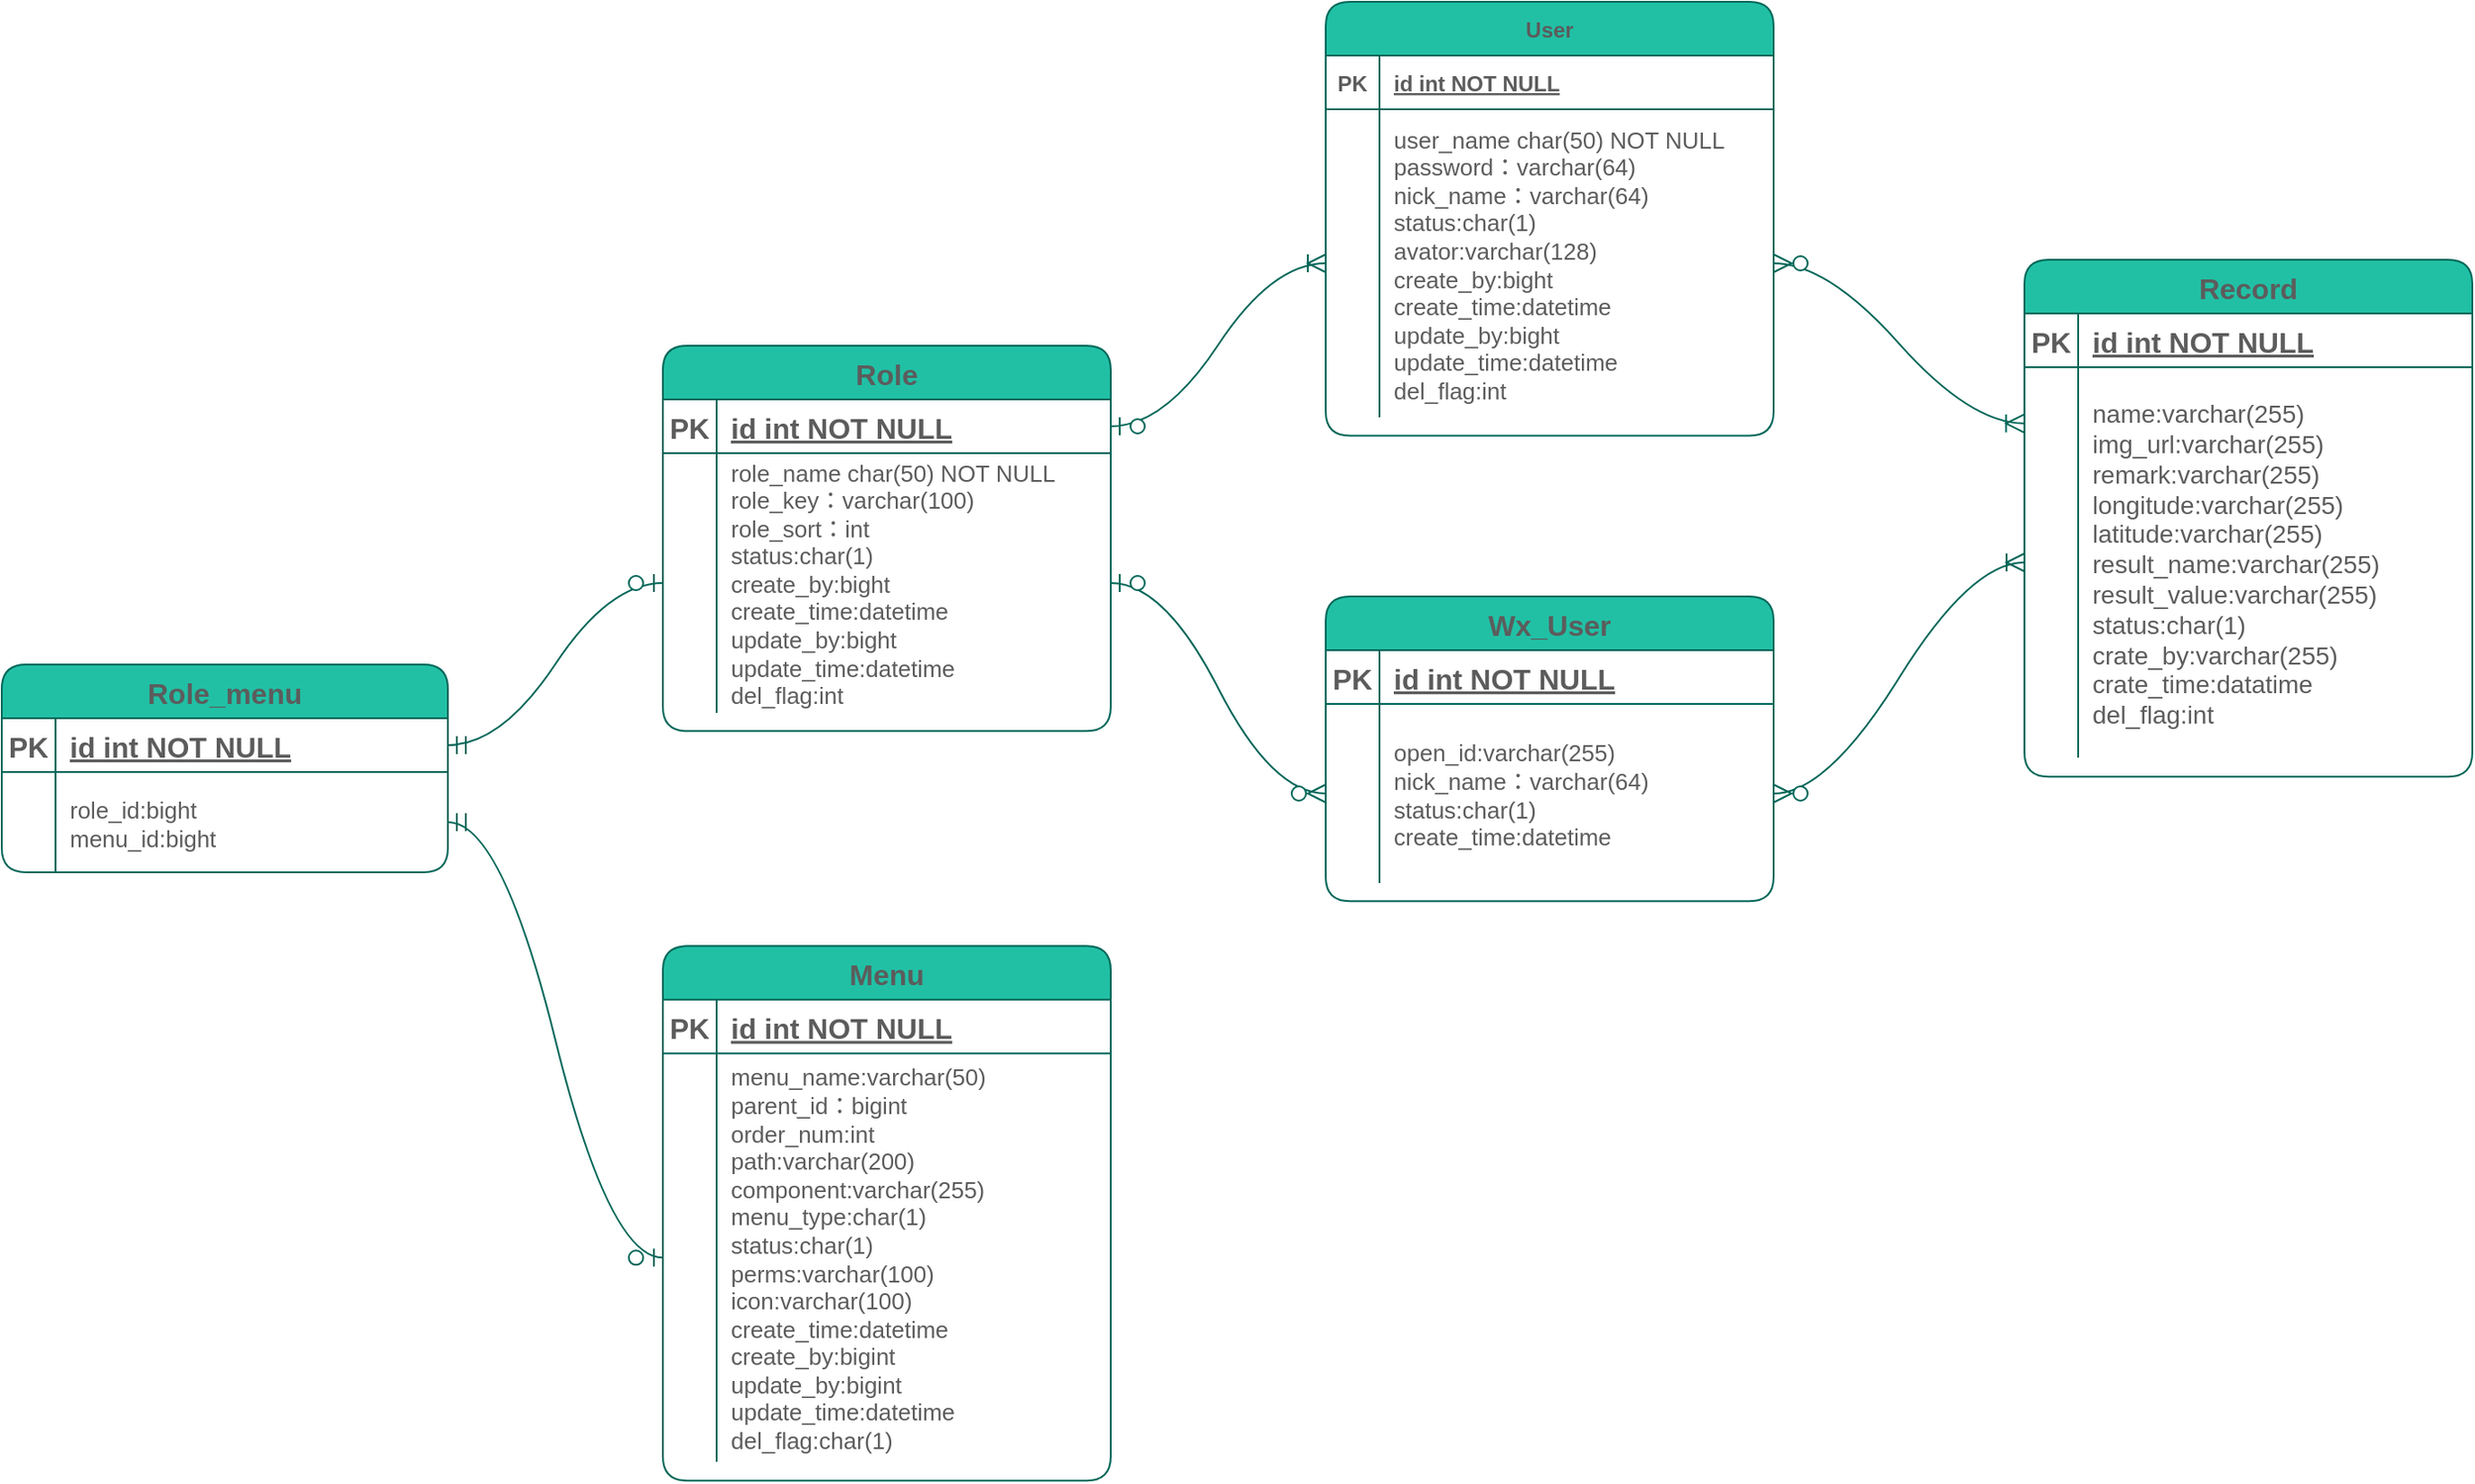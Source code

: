 <mxfile version="21.2.1" type="device">
  <diagram id="R2lEEEUBdFMjLlhIrx00" name="Page-1">
    <mxGraphModel dx="1850" dy="671" grid="0" gridSize="10" guides="1" tooltips="1" connect="1" arrows="1" fold="1" page="0" pageScale="1" pageWidth="850" pageHeight="1100" math="0" shadow="0" extFonts="Permanent Marker^https://fonts.googleapis.com/css?family=Permanent+Marker">
      <root>
        <mxCell id="0" />
        <mxCell id="1" parent="0" />
        <mxCell id="C-vyLk0tnHw3VtMMgP7b-23" value="User" style="shape=table;startSize=30;container=1;collapsible=1;childLayout=tableLayout;fixedRows=1;rowLines=0;fontStyle=1;align=center;resizeLast=1;labelBackgroundColor=none;fillColor=#21C0A5;strokeColor=#006658;fontColor=#5C5C5C;rounded=1;" parent="1" vertex="1">
          <mxGeometry x="153" y="32.0" width="250" height="242.229" as="geometry" />
        </mxCell>
        <mxCell id="C-vyLk0tnHw3VtMMgP7b-24" value="" style="shape=partialRectangle;collapsible=0;dropTarget=0;pointerEvents=0;fillColor=none;points=[[0,0.5],[1,0.5]];portConstraint=eastwest;top=0;left=0;right=0;bottom=1;labelBackgroundColor=none;strokeColor=#006658;fontColor=#5C5C5C;rounded=1;" parent="C-vyLk0tnHw3VtMMgP7b-23" vertex="1">
          <mxGeometry y="30" width="250" height="30" as="geometry" />
        </mxCell>
        <mxCell id="C-vyLk0tnHw3VtMMgP7b-25" value="PK" style="shape=partialRectangle;overflow=hidden;connectable=0;fillColor=none;top=0;left=0;bottom=0;right=0;fontStyle=1;labelBackgroundColor=none;strokeColor=#006658;fontColor=#5C5C5C;rounded=1;" parent="C-vyLk0tnHw3VtMMgP7b-24" vertex="1">
          <mxGeometry width="30" height="30" as="geometry">
            <mxRectangle width="30" height="30" as="alternateBounds" />
          </mxGeometry>
        </mxCell>
        <mxCell id="C-vyLk0tnHw3VtMMgP7b-26" value="id int NOT NULL " style="shape=partialRectangle;overflow=hidden;connectable=0;fillColor=none;top=0;left=0;bottom=0;right=0;align=left;spacingLeft=6;fontStyle=5;labelBackgroundColor=none;strokeColor=#006658;fontColor=#5C5C5C;rounded=1;" parent="C-vyLk0tnHw3VtMMgP7b-24" vertex="1">
          <mxGeometry x="30" width="220" height="30" as="geometry">
            <mxRectangle width="220" height="30" as="alternateBounds" />
          </mxGeometry>
        </mxCell>
        <mxCell id="C-vyLk0tnHw3VtMMgP7b-27" value="" style="shape=partialRectangle;collapsible=0;dropTarget=0;pointerEvents=0;fillColor=none;points=[[0,0.5],[1,0.5]];portConstraint=eastwest;top=0;left=0;right=0;bottom=0;labelBackgroundColor=none;strokeColor=#006658;fontColor=#5C5C5C;rounded=1;" parent="C-vyLk0tnHw3VtMMgP7b-23" vertex="1">
          <mxGeometry y="60" width="250" height="172" as="geometry" />
        </mxCell>
        <mxCell id="C-vyLk0tnHw3VtMMgP7b-28" value="" style="shape=partialRectangle;overflow=hidden;connectable=0;fillColor=none;top=0;left=0;bottom=0;right=0;labelBackgroundColor=none;strokeColor=#006658;fontColor=#5C5C5C;rounded=1;" parent="C-vyLk0tnHw3VtMMgP7b-27" vertex="1">
          <mxGeometry width="30" height="172" as="geometry">
            <mxRectangle width="30" height="172" as="alternateBounds" />
          </mxGeometry>
        </mxCell>
        <mxCell id="C-vyLk0tnHw3VtMMgP7b-29" value="user_name char(50) NOT NULL&#xa;password：varchar(64)&#xa;nick_name：varchar(64)&#xa;status:char(1)&#xa;avator:varchar(128)&#xa;create_by:bight&#xa;create_time:datetime&#xa;update_by:bight&#xa;update_time:datetime&#xa;del_flag:int" style="shape=partialRectangle;overflow=hidden;connectable=0;fillColor=none;top=0;left=0;bottom=0;right=0;align=left;spacingLeft=6;labelBackgroundColor=none;strokeColor=#006658;fontColor=#5C5C5C;rounded=1;whiteSpace=wrap;fontStyle=0;fontSize=13;spacingTop=1;" parent="C-vyLk0tnHw3VtMMgP7b-27" vertex="1">
          <mxGeometry x="30" width="220" height="172" as="geometry">
            <mxRectangle width="220" height="172" as="alternateBounds" />
          </mxGeometry>
        </mxCell>
        <mxCell id="sBNSJpUTUR7uPxIZWuGA-1" value="Role" style="shape=table;startSize=30;container=1;collapsible=1;childLayout=tableLayout;fixedRows=1;rowLines=0;fontStyle=1;align=center;resizeLast=1;labelBackgroundColor=none;fillColor=#21C0A5;strokeColor=#006658;fontColor=#5C5C5C;rounded=1;fontSize=16;" vertex="1" parent="1">
          <mxGeometry x="-217" y="224" width="250" height="215.15" as="geometry" />
        </mxCell>
        <mxCell id="sBNSJpUTUR7uPxIZWuGA-2" value="" style="shape=partialRectangle;collapsible=0;dropTarget=0;pointerEvents=0;fillColor=none;points=[[0,0.5],[1,0.5]];portConstraint=eastwest;top=0;left=0;right=0;bottom=1;labelBackgroundColor=none;strokeColor=#006658;fontColor=#5C5C5C;rounded=1;fontSize=16;" vertex="1" parent="sBNSJpUTUR7uPxIZWuGA-1">
          <mxGeometry y="30" width="250" height="30" as="geometry" />
        </mxCell>
        <mxCell id="sBNSJpUTUR7uPxIZWuGA-3" value="PK" style="shape=partialRectangle;overflow=hidden;connectable=0;fillColor=none;top=0;left=0;bottom=0;right=0;fontStyle=1;labelBackgroundColor=none;strokeColor=#006658;fontColor=#5C5C5C;rounded=1;fontSize=16;" vertex="1" parent="sBNSJpUTUR7uPxIZWuGA-2">
          <mxGeometry width="30" height="30" as="geometry">
            <mxRectangle width="30" height="30" as="alternateBounds" />
          </mxGeometry>
        </mxCell>
        <mxCell id="sBNSJpUTUR7uPxIZWuGA-4" value="id int NOT NULL " style="shape=partialRectangle;overflow=hidden;connectable=0;fillColor=none;top=0;left=0;bottom=0;right=0;align=left;spacingLeft=6;fontStyle=5;labelBackgroundColor=none;strokeColor=#006658;fontColor=#5C5C5C;rounded=1;fontSize=16;" vertex="1" parent="sBNSJpUTUR7uPxIZWuGA-2">
          <mxGeometry x="30" width="220" height="30" as="geometry">
            <mxRectangle width="220" height="30" as="alternateBounds" />
          </mxGeometry>
        </mxCell>
        <mxCell id="sBNSJpUTUR7uPxIZWuGA-5" value="" style="shape=partialRectangle;collapsible=0;dropTarget=0;pointerEvents=0;fillColor=none;points=[[0,0.5],[1,0.5]];portConstraint=eastwest;top=0;left=0;right=0;bottom=0;labelBackgroundColor=none;strokeColor=#006658;fontColor=#5C5C5C;rounded=1;fontSize=16;" vertex="1" parent="sBNSJpUTUR7uPxIZWuGA-1">
          <mxGeometry y="60" width="250" height="145" as="geometry" />
        </mxCell>
        <mxCell id="sBNSJpUTUR7uPxIZWuGA-6" value="" style="shape=partialRectangle;overflow=hidden;connectable=0;fillColor=none;top=0;left=0;bottom=0;right=0;labelBackgroundColor=none;strokeColor=#006658;fontColor=#5C5C5C;rounded=1;fontSize=16;" vertex="1" parent="sBNSJpUTUR7uPxIZWuGA-5">
          <mxGeometry width="30" height="145" as="geometry">
            <mxRectangle width="30" height="145" as="alternateBounds" />
          </mxGeometry>
        </mxCell>
        <mxCell id="sBNSJpUTUR7uPxIZWuGA-7" value="role_name char(50) NOT NULL&#xa;role_key：varchar(100)&#xa;role_sort：int&#xa;status:char(1)&#xa;create_by:bight&#xa;create_time:datetime&#xa;update_by:bight&#xa;update_time:datetime&#xa;del_flag:int" style="shape=partialRectangle;overflow=hidden;connectable=0;fillColor=none;top=0;left=0;bottom=0;right=0;align=left;spacingLeft=6;labelBackgroundColor=none;strokeColor=#006658;fontColor=#5C5C5C;rounded=1;whiteSpace=wrap;fontStyle=0;fontSize=13;spacingTop=1;" vertex="1" parent="sBNSJpUTUR7uPxIZWuGA-5">
          <mxGeometry x="30" width="220" height="145" as="geometry">
            <mxRectangle width="220" height="145" as="alternateBounds" />
          </mxGeometry>
        </mxCell>
        <mxCell id="sBNSJpUTUR7uPxIZWuGA-9" value="Role_menu" style="shape=table;startSize=30;container=1;collapsible=1;childLayout=tableLayout;fixedRows=1;rowLines=0;fontStyle=1;align=center;resizeLast=1;labelBackgroundColor=none;fillColor=#21C0A5;strokeColor=#006658;fontColor=#5C5C5C;rounded=1;fontSize=16;" vertex="1" parent="1">
          <mxGeometry x="-586" y="402" width="249" height="116.0" as="geometry" />
        </mxCell>
        <mxCell id="sBNSJpUTUR7uPxIZWuGA-10" value="" style="shape=partialRectangle;collapsible=0;dropTarget=0;pointerEvents=0;fillColor=none;points=[[0,0.5],[1,0.5]];portConstraint=eastwest;top=0;left=0;right=0;bottom=1;labelBackgroundColor=none;strokeColor=#006658;fontColor=#5C5C5C;rounded=1;fontSize=16;" vertex="1" parent="sBNSJpUTUR7uPxIZWuGA-9">
          <mxGeometry y="30" width="249" height="30" as="geometry" />
        </mxCell>
        <mxCell id="sBNSJpUTUR7uPxIZWuGA-11" value="PK" style="shape=partialRectangle;overflow=hidden;connectable=0;fillColor=none;top=0;left=0;bottom=0;right=0;fontStyle=1;labelBackgroundColor=none;strokeColor=#006658;fontColor=#5C5C5C;rounded=1;fontSize=16;" vertex="1" parent="sBNSJpUTUR7uPxIZWuGA-10">
          <mxGeometry width="30" height="30" as="geometry">
            <mxRectangle width="30" height="30" as="alternateBounds" />
          </mxGeometry>
        </mxCell>
        <mxCell id="sBNSJpUTUR7uPxIZWuGA-12" value="id int NOT NULL " style="shape=partialRectangle;overflow=hidden;connectable=0;fillColor=none;top=0;left=0;bottom=0;right=0;align=left;spacingLeft=6;fontStyle=5;labelBackgroundColor=none;strokeColor=#006658;fontColor=#5C5C5C;rounded=1;fontSize=16;" vertex="1" parent="sBNSJpUTUR7uPxIZWuGA-10">
          <mxGeometry x="30" width="219" height="30" as="geometry">
            <mxRectangle width="219" height="30" as="alternateBounds" />
          </mxGeometry>
        </mxCell>
        <mxCell id="sBNSJpUTUR7uPxIZWuGA-13" value="" style="shape=partialRectangle;collapsible=0;dropTarget=0;pointerEvents=0;fillColor=none;points=[[0,0.5],[1,0.5]];portConstraint=eastwest;top=0;left=0;right=0;bottom=0;labelBackgroundColor=none;strokeColor=#006658;fontColor=#5C5C5C;rounded=1;fontSize=16;" vertex="1" parent="sBNSJpUTUR7uPxIZWuGA-9">
          <mxGeometry y="60" width="249" height="56" as="geometry" />
        </mxCell>
        <mxCell id="sBNSJpUTUR7uPxIZWuGA-14" value="" style="shape=partialRectangle;overflow=hidden;connectable=0;fillColor=none;top=0;left=0;bottom=0;right=0;labelBackgroundColor=none;strokeColor=#006658;fontColor=#5C5C5C;rounded=1;fontSize=16;" vertex="1" parent="sBNSJpUTUR7uPxIZWuGA-13">
          <mxGeometry width="30" height="56" as="geometry">
            <mxRectangle width="30" height="56" as="alternateBounds" />
          </mxGeometry>
        </mxCell>
        <mxCell id="sBNSJpUTUR7uPxIZWuGA-15" value="role_id:bight&#xa;menu_id:bight" style="shape=partialRectangle;overflow=hidden;connectable=0;fillColor=none;top=0;left=0;bottom=0;right=0;align=left;spacingLeft=6;labelBackgroundColor=none;strokeColor=#006658;fontColor=#5C5C5C;rounded=1;whiteSpace=wrap;fontStyle=0;fontSize=13;spacingTop=1;" vertex="1" parent="sBNSJpUTUR7uPxIZWuGA-13">
          <mxGeometry x="30" width="219" height="56" as="geometry">
            <mxRectangle width="219" height="56" as="alternateBounds" />
          </mxGeometry>
        </mxCell>
        <mxCell id="sBNSJpUTUR7uPxIZWuGA-18" value="Wx_User" style="shape=table;startSize=30;container=1;collapsible=1;childLayout=tableLayout;fixedRows=1;rowLines=0;fontStyle=1;align=center;resizeLast=1;labelBackgroundColor=none;fillColor=#21C0A5;strokeColor=#006658;fontColor=#5C5C5C;rounded=1;fontSize=16;" vertex="1" parent="1">
          <mxGeometry x="153" y="364.0" width="250" height="170.079" as="geometry" />
        </mxCell>
        <mxCell id="sBNSJpUTUR7uPxIZWuGA-19" value="" style="shape=partialRectangle;collapsible=0;dropTarget=0;pointerEvents=0;fillColor=none;points=[[0,0.5],[1,0.5]];portConstraint=eastwest;top=0;left=0;right=0;bottom=1;labelBackgroundColor=none;strokeColor=#006658;fontColor=#5C5C5C;rounded=1;fontSize=16;" vertex="1" parent="sBNSJpUTUR7uPxIZWuGA-18">
          <mxGeometry y="30" width="250" height="30" as="geometry" />
        </mxCell>
        <mxCell id="sBNSJpUTUR7uPxIZWuGA-20" value="PK" style="shape=partialRectangle;overflow=hidden;connectable=0;fillColor=none;top=0;left=0;bottom=0;right=0;fontStyle=1;labelBackgroundColor=none;strokeColor=#006658;fontColor=#5C5C5C;rounded=1;fontSize=16;" vertex="1" parent="sBNSJpUTUR7uPxIZWuGA-19">
          <mxGeometry width="30" height="30" as="geometry">
            <mxRectangle width="30" height="30" as="alternateBounds" />
          </mxGeometry>
        </mxCell>
        <mxCell id="sBNSJpUTUR7uPxIZWuGA-21" value="id int NOT NULL " style="shape=partialRectangle;overflow=hidden;connectable=0;fillColor=none;top=0;left=0;bottom=0;right=0;align=left;spacingLeft=6;fontStyle=5;labelBackgroundColor=none;strokeColor=#006658;fontColor=#5C5C5C;rounded=1;fontSize=16;" vertex="1" parent="sBNSJpUTUR7uPxIZWuGA-19">
          <mxGeometry x="30" width="220" height="30" as="geometry">
            <mxRectangle width="220" height="30" as="alternateBounds" />
          </mxGeometry>
        </mxCell>
        <mxCell id="sBNSJpUTUR7uPxIZWuGA-22" value="" style="shape=partialRectangle;collapsible=0;dropTarget=0;pointerEvents=0;fillColor=none;points=[[0,0.5],[1,0.5]];portConstraint=eastwest;top=0;left=0;right=0;bottom=0;labelBackgroundColor=none;strokeColor=#006658;fontColor=#5C5C5C;rounded=1;fontSize=16;" vertex="1" parent="sBNSJpUTUR7uPxIZWuGA-18">
          <mxGeometry y="60" width="250" height="100" as="geometry" />
        </mxCell>
        <mxCell id="sBNSJpUTUR7uPxIZWuGA-23" value="" style="shape=partialRectangle;overflow=hidden;connectable=0;fillColor=none;top=0;left=0;bottom=0;right=0;labelBackgroundColor=none;strokeColor=#006658;fontColor=#5C5C5C;rounded=1;fontSize=16;" vertex="1" parent="sBNSJpUTUR7uPxIZWuGA-22">
          <mxGeometry width="30" height="100" as="geometry">
            <mxRectangle width="30" height="100" as="alternateBounds" />
          </mxGeometry>
        </mxCell>
        <mxCell id="sBNSJpUTUR7uPxIZWuGA-24" value="open_id:varchar(255)&#xa;nick_name：varchar(64)&#xa;status:char(1)&#xa;create_time:datetime" style="shape=partialRectangle;overflow=hidden;connectable=0;fillColor=none;top=0;left=0;bottom=0;right=0;align=left;spacingLeft=6;labelBackgroundColor=none;strokeColor=#006658;fontColor=#5C5C5C;rounded=1;whiteSpace=wrap;fontStyle=0;fontSize=13;spacingTop=1;" vertex="1" parent="sBNSJpUTUR7uPxIZWuGA-22">
          <mxGeometry x="30" width="220" height="100" as="geometry">
            <mxRectangle width="220" height="100" as="alternateBounds" />
          </mxGeometry>
        </mxCell>
        <mxCell id="sBNSJpUTUR7uPxIZWuGA-26" value="Record" style="shape=table;startSize=30;container=1;collapsible=1;childLayout=tableLayout;fixedRows=1;rowLines=0;fontStyle=1;align=center;resizeLast=1;labelBackgroundColor=none;fillColor=#21C0A5;strokeColor=#006658;fontColor=#5C5C5C;rounded=1;fontSize=16;" vertex="1" parent="1">
          <mxGeometry x="543" y="176.0" width="250" height="288.676" as="geometry" />
        </mxCell>
        <mxCell id="sBNSJpUTUR7uPxIZWuGA-27" value="" style="shape=partialRectangle;collapsible=0;dropTarget=0;pointerEvents=0;fillColor=none;points=[[0,0.5],[1,0.5]];portConstraint=eastwest;top=0;left=0;right=0;bottom=1;labelBackgroundColor=none;strokeColor=#006658;fontColor=#5C5C5C;rounded=1;fontSize=16;" vertex="1" parent="sBNSJpUTUR7uPxIZWuGA-26">
          <mxGeometry y="30" width="250" height="30" as="geometry" />
        </mxCell>
        <mxCell id="sBNSJpUTUR7uPxIZWuGA-28" value="PK" style="shape=partialRectangle;overflow=hidden;connectable=0;fillColor=none;top=0;left=0;bottom=0;right=0;fontStyle=1;labelBackgroundColor=none;strokeColor=#006658;fontColor=#5C5C5C;rounded=1;fontSize=16;" vertex="1" parent="sBNSJpUTUR7uPxIZWuGA-27">
          <mxGeometry width="30" height="30" as="geometry">
            <mxRectangle width="30" height="30" as="alternateBounds" />
          </mxGeometry>
        </mxCell>
        <mxCell id="sBNSJpUTUR7uPxIZWuGA-29" value="id int NOT NULL " style="shape=partialRectangle;overflow=hidden;connectable=0;fillColor=none;top=0;left=0;bottom=0;right=0;align=left;spacingLeft=6;fontStyle=5;labelBackgroundColor=none;strokeColor=#006658;fontColor=#5C5C5C;rounded=1;fontSize=16;" vertex="1" parent="sBNSJpUTUR7uPxIZWuGA-27">
          <mxGeometry x="30" width="220" height="30" as="geometry">
            <mxRectangle width="220" height="30" as="alternateBounds" />
          </mxGeometry>
        </mxCell>
        <mxCell id="sBNSJpUTUR7uPxIZWuGA-30" value="" style="shape=partialRectangle;collapsible=0;dropTarget=0;pointerEvents=0;fillColor=none;points=[[0,0.5],[1,0.5]];portConstraint=eastwest;top=0;left=0;right=0;bottom=0;labelBackgroundColor=none;strokeColor=#006658;fontColor=#5C5C5C;rounded=1;fontSize=16;" vertex="1" parent="sBNSJpUTUR7uPxIZWuGA-26">
          <mxGeometry y="60" width="250" height="218" as="geometry" />
        </mxCell>
        <mxCell id="sBNSJpUTUR7uPxIZWuGA-31" value="" style="shape=partialRectangle;overflow=hidden;connectable=0;fillColor=none;top=0;left=0;bottom=0;right=0;labelBackgroundColor=none;strokeColor=#006658;fontColor=#5C5C5C;rounded=1;fontSize=16;" vertex="1" parent="sBNSJpUTUR7uPxIZWuGA-30">
          <mxGeometry width="30" height="218" as="geometry">
            <mxRectangle width="30" height="218" as="alternateBounds" />
          </mxGeometry>
        </mxCell>
        <mxCell id="sBNSJpUTUR7uPxIZWuGA-32" value="name:varchar(255)&#xa;img_url:varchar(255)&#xa;remark:varchar(255)&#xa;longitude:varchar(255)&#xa;latitude:varchar(255)&#xa;result_name:varchar(255)&#xa;result_value:varchar(255)&#xa;status:char(1)&#xa;crate_by:varchar(255)&#xa;crate_time:datatime&#xa;del_flag:int" style="shape=partialRectangle;overflow=hidden;connectable=0;fillColor=none;top=0;left=0;bottom=0;right=0;align=left;spacingLeft=6;labelBackgroundColor=none;strokeColor=#006658;fontColor=#5C5C5C;rounded=1;whiteSpace=wrap;fontStyle=0;fontSize=14;spacingTop=1;" vertex="1" parent="sBNSJpUTUR7uPxIZWuGA-30">
          <mxGeometry x="30" width="220" height="218" as="geometry">
            <mxRectangle width="220" height="218" as="alternateBounds" />
          </mxGeometry>
        </mxCell>
        <mxCell id="sBNSJpUTUR7uPxIZWuGA-37" value="Menu" style="shape=table;startSize=30;container=1;collapsible=1;childLayout=tableLayout;fixedRows=1;rowLines=0;fontStyle=1;align=center;resizeLast=1;labelBackgroundColor=none;fillColor=#21C0A5;strokeColor=#006658;fontColor=#5C5C5C;rounded=1;fontSize=16;" vertex="1" parent="1">
          <mxGeometry x="-217" y="559.15" width="250" height="298.421" as="geometry" />
        </mxCell>
        <mxCell id="sBNSJpUTUR7uPxIZWuGA-38" value="" style="shape=partialRectangle;collapsible=0;dropTarget=0;pointerEvents=0;fillColor=none;points=[[0,0.5],[1,0.5]];portConstraint=eastwest;top=0;left=0;right=0;bottom=1;labelBackgroundColor=none;strokeColor=#006658;fontColor=#5C5C5C;rounded=1;fontSize=16;" vertex="1" parent="sBNSJpUTUR7uPxIZWuGA-37">
          <mxGeometry y="30" width="250" height="30" as="geometry" />
        </mxCell>
        <mxCell id="sBNSJpUTUR7uPxIZWuGA-39" value="PK" style="shape=partialRectangle;overflow=hidden;connectable=0;fillColor=none;top=0;left=0;bottom=0;right=0;fontStyle=1;labelBackgroundColor=none;strokeColor=#006658;fontColor=#5C5C5C;rounded=1;fontSize=16;" vertex="1" parent="sBNSJpUTUR7uPxIZWuGA-38">
          <mxGeometry width="30" height="30" as="geometry">
            <mxRectangle width="30" height="30" as="alternateBounds" />
          </mxGeometry>
        </mxCell>
        <mxCell id="sBNSJpUTUR7uPxIZWuGA-40" value="id int NOT NULL " style="shape=partialRectangle;overflow=hidden;connectable=0;fillColor=none;top=0;left=0;bottom=0;right=0;align=left;spacingLeft=6;fontStyle=5;labelBackgroundColor=none;strokeColor=#006658;fontColor=#5C5C5C;rounded=1;fontSize=16;" vertex="1" parent="sBNSJpUTUR7uPxIZWuGA-38">
          <mxGeometry x="30" width="220" height="30" as="geometry">
            <mxRectangle width="220" height="30" as="alternateBounds" />
          </mxGeometry>
        </mxCell>
        <mxCell id="sBNSJpUTUR7uPxIZWuGA-41" value="" style="shape=partialRectangle;collapsible=0;dropTarget=0;pointerEvents=0;fillColor=none;points=[[0,0.5],[1,0.5]];portConstraint=eastwest;top=0;left=0;right=0;bottom=0;labelBackgroundColor=none;strokeColor=#006658;fontColor=#5C5C5C;rounded=1;fontSize=16;" vertex="1" parent="sBNSJpUTUR7uPxIZWuGA-37">
          <mxGeometry y="60" width="250" height="228" as="geometry" />
        </mxCell>
        <mxCell id="sBNSJpUTUR7uPxIZWuGA-42" value="" style="shape=partialRectangle;overflow=hidden;connectable=0;fillColor=none;top=0;left=0;bottom=0;right=0;labelBackgroundColor=none;strokeColor=#006658;fontColor=#5C5C5C;rounded=1;fontSize=16;" vertex="1" parent="sBNSJpUTUR7uPxIZWuGA-41">
          <mxGeometry width="30" height="228" as="geometry">
            <mxRectangle width="30" height="228" as="alternateBounds" />
          </mxGeometry>
        </mxCell>
        <mxCell id="sBNSJpUTUR7uPxIZWuGA-43" value="menu_name:varchar(50)&#xa;parent_id：bigint&#xa;order_num:int&#xa;path:varchar(200)&#xa;component:varchar(255)&#xa;menu_type:char(1)&#xa;status:char(1)&#xa;perms:varchar(100)&#xa;icon:varchar(100)&#xa;create_time:datetime&#xa;create_by:bigint&#xa;update_by:bigint&#xa;update_time:datetime&#xa;del_flag:char(1)" style="shape=partialRectangle;overflow=hidden;connectable=0;fillColor=none;top=0;left=0;bottom=0;right=0;align=left;spacingLeft=6;labelBackgroundColor=none;strokeColor=#006658;fontColor=#5C5C5C;rounded=1;whiteSpace=wrap;fontStyle=0;fontSize=13;spacingTop=1;" vertex="1" parent="sBNSJpUTUR7uPxIZWuGA-41">
          <mxGeometry x="30" width="220" height="228" as="geometry">
            <mxRectangle width="220" height="228" as="alternateBounds" />
          </mxGeometry>
        </mxCell>
        <mxCell id="sBNSJpUTUR7uPxIZWuGA-47" value="" style="edgeStyle=entityRelationEdgeStyle;fontSize=12;html=1;endArrow=ERzeroToOne;startArrow=ERmandOne;rounded=0;strokeColor=#006658;fontColor=#5C5C5C;startSize=8;endSize=8;fillColor=#21C0A5;curved=1;exitX=1;exitY=0.5;exitDx=0;exitDy=0;entryX=0;entryY=0.5;entryDx=0;entryDy=0;" edge="1" parent="1" source="sBNSJpUTUR7uPxIZWuGA-10" target="sBNSJpUTUR7uPxIZWuGA-5">
          <mxGeometry width="100" height="100" relative="1" as="geometry">
            <mxPoint x="-294" y="485" as="sourcePoint" />
            <mxPoint x="-194" y="385" as="targetPoint" />
          </mxGeometry>
        </mxCell>
        <mxCell id="sBNSJpUTUR7uPxIZWuGA-48" value="" style="edgeStyle=entityRelationEdgeStyle;fontSize=12;html=1;endArrow=ERzeroToOne;startArrow=ERmandOne;rounded=0;strokeColor=#006658;fontColor=#5C5C5C;startSize=8;endSize=8;fillColor=#21C0A5;curved=1;exitX=1;exitY=0.5;exitDx=0;exitDy=0;entryX=0;entryY=0.5;entryDx=0;entryDy=0;" edge="1" parent="1" source="sBNSJpUTUR7uPxIZWuGA-13" target="sBNSJpUTUR7uPxIZWuGA-41">
          <mxGeometry width="100" height="100" relative="1" as="geometry">
            <mxPoint x="-294" y="485" as="sourcePoint" />
            <mxPoint x="-194" y="385" as="targetPoint" />
          </mxGeometry>
        </mxCell>
        <mxCell id="sBNSJpUTUR7uPxIZWuGA-49" value="" style="edgeStyle=entityRelationEdgeStyle;fontSize=12;html=1;endArrow=ERoneToMany;startArrow=ERzeroToOne;rounded=0;strokeColor=#006658;fontColor=#5C5C5C;startSize=8;endSize=8;fillColor=#21C0A5;curved=1;exitX=1;exitY=0.5;exitDx=0;exitDy=0;entryX=0;entryY=0.5;entryDx=0;entryDy=0;" edge="1" parent="1" source="sBNSJpUTUR7uPxIZWuGA-2" target="C-vyLk0tnHw3VtMMgP7b-27">
          <mxGeometry width="100" height="100" relative="1" as="geometry">
            <mxPoint x="187" y="385" as="sourcePoint" />
            <mxPoint x="287" y="285" as="targetPoint" />
          </mxGeometry>
        </mxCell>
        <mxCell id="sBNSJpUTUR7uPxIZWuGA-50" value="" style="edgeStyle=entityRelationEdgeStyle;fontSize=12;html=1;endArrow=ERzeroToMany;startArrow=ERzeroToOne;rounded=0;strokeColor=#006658;fontColor=#5C5C5C;startSize=8;endSize=8;fillColor=#21C0A5;curved=1;exitX=1;exitY=0.5;exitDx=0;exitDy=0;entryX=0;entryY=0.5;entryDx=0;entryDy=0;" edge="1" parent="1" source="sBNSJpUTUR7uPxIZWuGA-5" target="sBNSJpUTUR7uPxIZWuGA-22">
          <mxGeometry width="100" height="100" relative="1" as="geometry">
            <mxPoint x="187" y="485" as="sourcePoint" />
            <mxPoint x="287" y="385" as="targetPoint" />
          </mxGeometry>
        </mxCell>
        <mxCell id="sBNSJpUTUR7uPxIZWuGA-51" value="" style="edgeStyle=entityRelationEdgeStyle;fontSize=12;html=1;endArrow=ERoneToMany;startArrow=ERzeroToMany;rounded=0;strokeColor=#006658;fontColor=#5C5C5C;startSize=8;endSize=8;fillColor=#21C0A5;curved=1;exitX=1;exitY=0.5;exitDx=0;exitDy=0;entryX=-0.001;entryY=0.144;entryDx=0;entryDy=0;entryPerimeter=0;" edge="1" parent="1" source="C-vyLk0tnHw3VtMMgP7b-27" target="sBNSJpUTUR7uPxIZWuGA-30">
          <mxGeometry width="100" height="100" relative="1" as="geometry">
            <mxPoint x="187" y="385" as="sourcePoint" />
            <mxPoint x="287" y="285" as="targetPoint" />
          </mxGeometry>
        </mxCell>
        <mxCell id="sBNSJpUTUR7uPxIZWuGA-52" value="" style="edgeStyle=entityRelationEdgeStyle;fontSize=12;html=1;endArrow=ERoneToMany;startArrow=ERzeroToMany;rounded=0;strokeColor=#006658;fontColor=#5C5C5C;startSize=8;endSize=8;fillColor=#21C0A5;curved=1;exitX=1;exitY=0.5;exitDx=0;exitDy=0;entryX=0;entryY=0.5;entryDx=0;entryDy=0;" edge="1" parent="1" source="sBNSJpUTUR7uPxIZWuGA-22" target="sBNSJpUTUR7uPxIZWuGA-30">
          <mxGeometry width="100" height="100" relative="1" as="geometry">
            <mxPoint x="187" y="385" as="sourcePoint" />
            <mxPoint x="287" y="285" as="targetPoint" />
          </mxGeometry>
        </mxCell>
      </root>
    </mxGraphModel>
  </diagram>
</mxfile>
